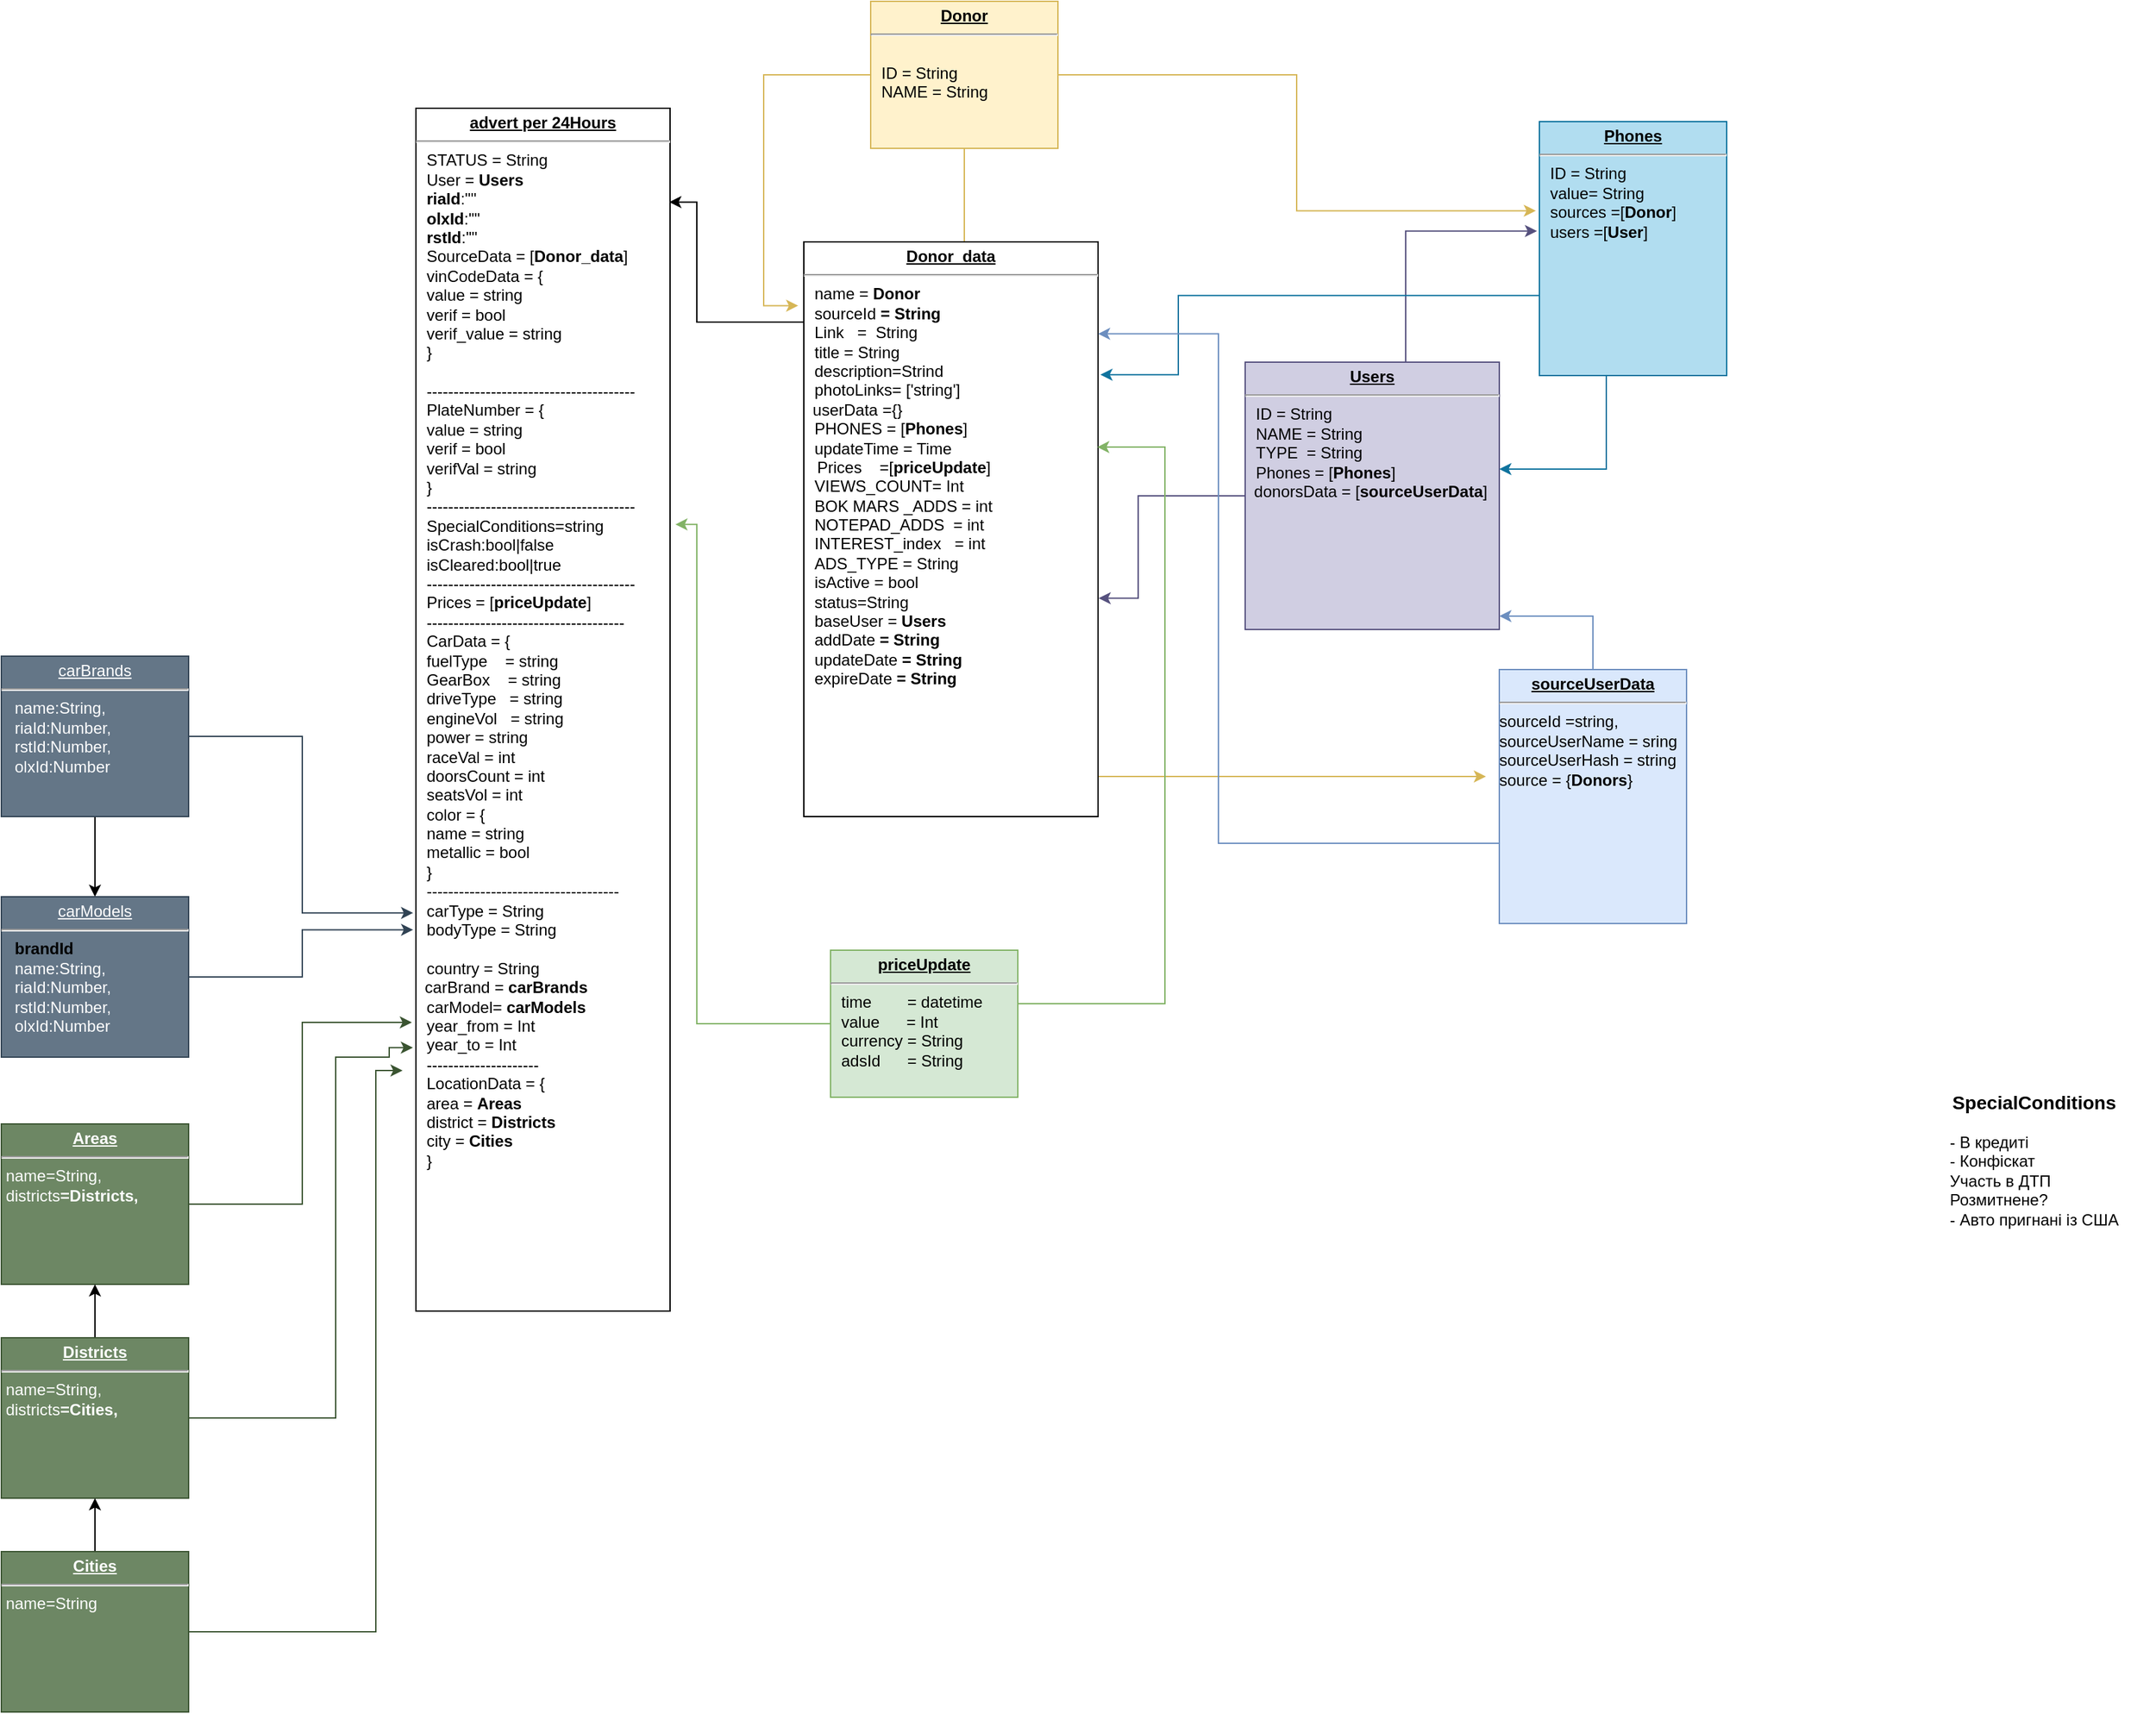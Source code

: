 <mxfile version="18.1.3" type="github">
  <diagram name="Page-1" id="a7904f86-f2b4-8e86-fa97-74104820619b">
    <mxGraphModel dx="2522" dy="1609" grid="1" gridSize="10" guides="1" tooltips="1" connect="1" arrows="1" fold="1" page="1" pageScale="1" pageWidth="1100" pageHeight="850" background="none" math="0" shadow="0">
      <root>
        <mxCell id="0" />
        <mxCell id="1" parent="0" />
        <mxCell id="24794b860abc3c2d-1" value="&lt;p style=&quot;margin: 0px ; margin-top: 4px ; text-align: center ; text-decoration: underline&quot;&gt;&lt;b&gt;advert per 24Hours&lt;/b&gt;&lt;br&gt;&lt;/p&gt;&lt;hr&gt;&lt;p style=&quot;margin: 0px ; margin-left: 8px&quot;&gt;STATUS = String&lt;br&gt;&lt;/p&gt;&lt;p style=&quot;margin: 0px ; margin-left: 8px&quot;&gt;User = &lt;b&gt;Users&lt;/b&gt;&lt;/p&gt;&lt;p style=&quot;margin: 0px ; margin-left: 8px&quot;&gt;&lt;b&gt;riaId&lt;/b&gt;:&quot;&quot;&lt;/p&gt;&lt;p style=&quot;margin: 0px ; margin-left: 8px&quot;&gt;&lt;b&gt;olxId&lt;/b&gt;:&quot;&quot;&lt;/p&gt;&lt;p style=&quot;margin: 0px ; margin-left: 8px&quot;&gt;&lt;b&gt;rstId&lt;/b&gt;:&quot;&quot;&lt;br&gt;&lt;/p&gt;&lt;p style=&quot;margin: 0px ; margin-left: 8px&quot;&gt;SourceData = [&lt;b&gt;Donor_data&lt;/b&gt;]&lt;br&gt;&lt;/p&gt;&lt;p style=&quot;margin: 0px ; margin-left: 8px&quot;&gt;vinCodeData = {&lt;/p&gt;&lt;p style=&quot;margin: 0px ; margin-left: 8px&quot;&gt;&lt;span&gt; &lt;span&gt; &lt;/span&gt;value = string&lt;br&gt;&lt;span&gt; &lt;/span&gt;&lt;span&gt; &lt;/span&gt;verif   = bool&lt;/span&gt;&lt;/p&gt;&lt;p style=&quot;margin: 0px ; margin-left: 8px&quot;&gt;&lt;span&gt;&lt;span&gt; &lt;/span&gt;verif_value = string&lt;br&gt;&lt;/span&gt;&lt;/p&gt;&lt;p style=&quot;margin: 0px ; margin-left: 8px&quot;&gt;&lt;span&gt;&lt;span&gt; &lt;/span&gt;&lt;span&gt; &lt;/span&gt;}&lt;/span&gt;&lt;/p&gt;&lt;p style=&quot;margin: 0px ; margin-left: 8px&quot;&gt;&lt;br&gt;&lt;/p&gt;&lt;p style=&quot;margin: 0px ; margin-left: 8px&quot;&gt;&lt;span&gt;---------------------------------------&lt;br&gt;&lt;/span&gt;&lt;/p&gt;&lt;p style=&quot;margin: 0px ; margin-left: 8px&quot;&gt;PlateNumber = {&lt;/p&gt;&lt;p style=&quot;margin: 0px ; margin-left: 8px&quot;&gt;&lt;span&gt; &lt;/span&gt;value = string&lt;br&gt;&lt;span&gt; &lt;/span&gt;verif = bool&lt;br&gt;&lt;span&gt; &lt;/span&gt;verifVal = string&lt;br&gt;&lt;/p&gt;&lt;p style=&quot;margin: 0px ; margin-left: 8px&quot;&gt;&lt;span&gt; &lt;/span&gt;}&lt;/p&gt;&lt;p style=&quot;margin: 0px ; margin-left: 8px&quot;&gt;---------------------------------------&lt;br&gt;&lt;/p&gt;&lt;p style=&quot;margin: 0px 0px 0px 8px&quot;&gt;SpecialСonditions=string&lt;/p&gt;&lt;p style=&quot;margin: 0px 0px 0px 8px&quot;&gt;isCrash:bool|false&lt;/p&gt;&lt;p style=&quot;margin: 0px 0px 0px 8px&quot;&gt;isCleared:bool|true&lt;br&gt;&lt;/p&gt;&lt;p style=&quot;margin: 0px ; margin-left: 8px&quot;&gt;---------------------------------------&lt;br&gt;&lt;/p&gt;&lt;p style=&quot;margin: 0px ; margin-left: 8px&quot;&gt;Prices = [&lt;b&gt;priceUpdate&lt;/b&gt;]&lt;br&gt;&lt;/p&gt;&lt;p style=&quot;margin: 0px ; margin-left: 8px&quot;&gt;-------------------------------------&lt;/p&gt;&lt;p style=&quot;margin: 0px ; margin-left: 8px&quot;&gt;CarData = {&lt;/p&gt;&lt;p style=&quot;margin: 0px ; margin-left: 8px&quot;&gt;&lt;span&gt; &lt;/span&gt;fuelType&amp;nbsp;&amp;nbsp;&amp;nbsp; = string&lt;/p&gt;&lt;p style=&quot;margin: 0px ; margin-left: 8px&quot;&gt;GearBox&amp;nbsp;&amp;nbsp;&amp;nbsp; = string&lt;/p&gt;&lt;p style=&quot;margin: 0px ; margin-left: 8px&quot;&gt;driveType&amp;nbsp;&amp;nbsp; = string&lt;/p&gt;&lt;p style=&quot;margin: 0px ; margin-left: 8px&quot;&gt;engineVol&amp;nbsp;&amp;nbsp; = string&lt;/p&gt;&lt;p style=&quot;margin: 0px ; margin-left: 8px&quot;&gt;power = string&lt;br&gt;&lt;/p&gt;&lt;p style=&quot;margin: 0px ; margin-left: 8px&quot;&gt;raceVal = int&lt;/p&gt;&lt;p style=&quot;margin: 0px ; margin-left: 8px&quot;&gt;doorsCount = int&lt;/p&gt;&lt;p style=&quot;margin: 0px ; margin-left: 8px&quot;&gt;seatsVol = int&lt;/p&gt;&lt;p style=&quot;margin: 0px ; margin-left: 8px&quot;&gt;color = {&lt;/p&gt;&lt;p style=&quot;margin: 0px ; margin-left: 8px&quot;&gt;name = string&lt;/p&gt;&lt;p style=&quot;margin: 0px ; margin-left: 8px&quot;&gt;metallic = bool&lt;br&gt;&lt;/p&gt;&lt;p style=&quot;margin: 0px ; margin-left: 8px&quot;&gt;}&lt;/p&gt;&lt;p style=&quot;margin: 0px ; margin-left: 8px&quot;&gt;------------------------------------&lt;/p&gt;&lt;p style=&quot;margin: 0px ; margin-left: 8px&quot;&gt;&lt;span style=&quot;background-color: rgb(255 , 255 , 255)&quot;&gt;carType = String&lt;/span&gt;&lt;/p&gt;&lt;p style=&quot;margin: 0px ; margin-left: 8px&quot;&gt;bodyType = String&lt;/p&gt;&lt;p style=&quot;margin: 0px ; margin-left: 8px&quot;&gt;&lt;br&gt;&lt;/p&gt;&lt;p style=&quot;margin: 0px ; margin-left: 8px&quot;&gt;country = String&lt;/p&gt;&amp;nbsp; carBrand = &lt;b&gt;carBrands&lt;/b&gt;&lt;br&gt;&lt;p style=&quot;margin: 0px ; margin-left: 8px&quot;&gt;carModel= &lt;b&gt;carModels&lt;/b&gt;&lt;br&gt;&lt;/p&gt;&lt;p style=&quot;margin: 0px ; margin-left: 8px&quot;&gt;year_from = Int&lt;/p&gt;&lt;p style=&quot;margin: 0px ; margin-left: 8px&quot;&gt;year_to = Int&lt;/p&gt;&lt;p style=&quot;margin: 0px ; margin-left: 8px&quot;&gt;&lt;span&gt; &lt;/span&gt;---------------------&lt;/p&gt;&lt;p style=&quot;margin: 0px ; margin-left: 8px&quot;&gt;LocationData = {&lt;/p&gt;&lt;p style=&quot;margin: 0px ; margin-left: 8px&quot;&gt;area = &lt;b&gt;Areas&lt;/b&gt;&lt;br&gt;&lt;/p&gt;&lt;p style=&quot;margin: 0px ; margin-left: 8px&quot;&gt;district = &lt;b&gt;Districts&lt;/b&gt;&lt;br&gt;&lt;/p&gt;&lt;p style=&quot;margin: 0px ; margin-left: 8px&quot;&gt;city = &lt;b&gt;Cities&lt;/b&gt;&lt;br&gt;&lt;/p&gt;&lt;p style=&quot;margin: 0px ; margin-left: 8px&quot;&gt;}&lt;/p&gt;&lt;p style=&quot;margin: 0px ; margin-left: 8px&quot;&gt;&lt;br&gt;&lt;/p&gt;&lt;p style=&quot;margin: 0px ; margin-left: 8px&quot;&gt;&lt;br&gt;&lt;/p&gt;&lt;p style=&quot;margin: 0px ; margin-left: 8px&quot;&gt;&lt;br&gt;&lt;/p&gt;&lt;p style=&quot;margin: 0px ; margin-left: 8px&quot;&gt;&lt;br&gt;&lt;/p&gt;&lt;p style=&quot;margin: 0px ; margin-left: 8px&quot;&gt;&lt;br&gt;&lt;/p&gt;&lt;p style=&quot;margin: 0px ; margin-left: 8px&quot;&gt;&lt;br&gt;&lt;/p&gt;" style="verticalAlign=top;align=left;overflow=fill;fontSize=12;fontFamily=Helvetica;html=1;rounded=0;shadow=0;comic=0;labelBackgroundColor=none;strokeWidth=1" parent="1" vertex="1">
          <mxGeometry x="-260" y="-360" width="190" height="900" as="geometry" />
        </mxCell>
        <mxCell id="nhno9NxQIb300grrD1jO-25" value="" style="edgeStyle=elbowEdgeStyle;rounded=0;orthogonalLoop=1;jettySize=auto;html=1;fontSize=12;entryX=-0.013;entryY=0.431;entryDx=0;entryDy=0;entryPerimeter=0;fillColor=#d0cee2;strokeColor=#56517e;" parent="1" source="24794b860abc3c2d-17" target="_MbS539FBpBQaepYveTc-13" edge="1">
          <mxGeometry relative="1" as="geometry">
            <mxPoint x="455" y="-290" as="targetPoint" />
            <Array as="points">
              <mxPoint x="480" y="-220" />
            </Array>
          </mxGeometry>
        </mxCell>
        <mxCell id="nhno9NxQIb300grrD1jO-29" value="" style="edgeStyle=elbowEdgeStyle;rounded=0;orthogonalLoop=1;jettySize=auto;html=1;fontSize=12;entryX=1.002;entryY=0.62;entryDx=0;entryDy=0;entryPerimeter=0;fillColor=#d0cee2;strokeColor=#56517e;" parent="1" source="24794b860abc3c2d-17" target="iJOecmcDZauGZsiT4Fyy-1" edge="1">
          <mxGeometry relative="1" as="geometry">
            <Array as="points">
              <mxPoint x="280" y="-70" />
              <mxPoint x="260" y="10" />
              <mxPoint x="270" y="10" />
            </Array>
          </mxGeometry>
        </mxCell>
        <mxCell id="24794b860abc3c2d-17" value="&lt;p style=&quot;margin: 0px ; margin-top: 4px ; text-align: center ; text-decoration: underline&quot;&gt;&lt;b&gt;Users&lt;/b&gt;&lt;br&gt;&lt;/p&gt;&lt;hr&gt;&lt;p style=&quot;margin: 0px ; margin-left: 8px&quot;&gt;ID = String&lt;/p&gt;&lt;p style=&quot;margin: 0px ; margin-left: 8px&quot;&gt;NAME = String&lt;/p&gt;&lt;p style=&quot;margin: 0px ; margin-left: 8px&quot;&gt;TYPE&amp;nbsp; = String&lt;/p&gt;&lt;p style=&quot;margin: 0px ; margin-left: 8px&quot;&gt;Phones = [&lt;b&gt;Phones&lt;/b&gt;]&lt;br&gt;&lt;/p&gt;&amp;nbsp; donorsData = [&lt;b&gt;sourceUserData&lt;/b&gt;]&lt;br&gt;&lt;p style=&quot;margin: 0px ; margin-left: 8px&quot;&gt;&lt;br&gt;&lt;/p&gt;" style="verticalAlign=top;align=left;overflow=fill;fontSize=12;fontFamily=Helvetica;html=1;rounded=0;shadow=0;comic=0;labelBackgroundColor=none;strokeWidth=1;fillColor=#d0cee2;strokeColor=#56517e;" parent="1" vertex="1">
          <mxGeometry x="360" y="-170" width="190" height="200" as="geometry" />
        </mxCell>
        <mxCell id="nhno9NxQIb300grrD1jO-19" value="" style="edgeStyle=elbowEdgeStyle;rounded=0;orthogonalLoop=1;jettySize=auto;html=1;fontSize=12;entryX=-0.019;entryY=0.111;entryDx=0;entryDy=0;entryPerimeter=0;fillColor=#fff2cc;strokeColor=#d6b656;" parent="1" source="24794b860abc3c2d-18" target="iJOecmcDZauGZsiT4Fyy-1" edge="1">
          <mxGeometry relative="1" as="geometry">
            <mxPoint x="20" y="-200" as="targetPoint" />
            <Array as="points">
              <mxPoint y="-290" />
            </Array>
          </mxGeometry>
        </mxCell>
        <mxCell id="nhno9NxQIb300grrD1jO-23" value="" style="edgeStyle=elbowEdgeStyle;rounded=0;orthogonalLoop=1;jettySize=auto;html=1;fontSize=12;entryX=-0.019;entryY=0.351;entryDx=0;entryDy=0;entryPerimeter=0;fillColor=#fff2cc;strokeColor=#d6b656;" parent="1" source="24794b860abc3c2d-18" target="_MbS539FBpBQaepYveTc-13" edge="1">
          <mxGeometry relative="1" as="geometry">
            <mxPoint x="300" y="-385" as="targetPoint" />
          </mxGeometry>
        </mxCell>
        <mxCell id="nhno9NxQIb300grrD1jO-26" value="" style="edgeStyle=elbowEdgeStyle;rounded=0;orthogonalLoop=1;jettySize=auto;html=1;fontSize=12;elbow=vertical;fillColor=#fff2cc;strokeColor=#d6b656;" parent="1" source="24794b860abc3c2d-18" edge="1">
          <mxGeometry relative="1" as="geometry">
            <mxPoint x="540" y="140" as="targetPoint" />
            <Array as="points">
              <mxPoint x="540" y="140" />
            </Array>
          </mxGeometry>
        </mxCell>
        <mxCell id="24794b860abc3c2d-18" value="&lt;p style=&quot;margin: 0px ; margin-top: 4px ; text-align: center ; text-decoration: underline&quot;&gt;&lt;b&gt;Donor&lt;/b&gt;&lt;br&gt;&lt;/p&gt;&lt;hr&gt;&lt;p style=&quot;margin: 0px ; margin-left: 8px&quot;&gt;&lt;br&gt;ID = String&lt;/p&gt;&lt;p style=&quot;margin: 0px ; margin-left: 8px&quot;&gt;NAME = String&lt;br&gt;&lt;/p&gt;" style="verticalAlign=top;align=left;overflow=fill;fontSize=12;fontFamily=Helvetica;html=1;rounded=0;shadow=0;comic=0;labelBackgroundColor=none;strokeWidth=1;fillColor=#fff2cc;strokeColor=#d6b656;" parent="1" vertex="1">
          <mxGeometry x="80" y="-440" width="140" height="110" as="geometry" />
        </mxCell>
        <mxCell id="nhno9NxQIb300grrD1jO-13" value="" style="edgeStyle=elbowEdgeStyle;rounded=0;orthogonalLoop=1;jettySize=auto;html=1;entryX=0.997;entryY=0.078;entryDx=0;entryDy=0;entryPerimeter=0;" parent="1" source="iJOecmcDZauGZsiT4Fyy-1" target="24794b860abc3c2d-1" edge="1">
          <mxGeometry relative="1" as="geometry">
            <mxPoint x="-70" y="-190" as="targetPoint" />
            <Array as="points">
              <mxPoint x="-50" y="-200" />
              <mxPoint x="10" y="-140" />
              <mxPoint x="-40" y="-200" />
              <mxPoint x="-250" y="50" />
            </Array>
          </mxGeometry>
        </mxCell>
        <mxCell id="iJOecmcDZauGZsiT4Fyy-1" value="&lt;p style=&quot;margin: 0px ; margin-top: 4px ; text-align: center ; text-decoration: underline&quot;&gt;&lt;b&gt;Donor_data&lt;/b&gt;&lt;/p&gt;&lt;hr&gt;&lt;p style=&quot;margin: 0px ; margin-left: 8px&quot;&gt;name = &lt;b&gt;Donor&lt;/b&gt;&lt;/p&gt;&lt;p style=&quot;margin: 0px ; margin-left: 8px&quot;&gt;sourceId&lt;b&gt; = String&lt;br&gt;&lt;/b&gt;&lt;/p&gt;&lt;p style=&quot;margin: 0px ; margin-left: 8px&quot;&gt;Link &amp;nbsp; =&amp;nbsp; String&lt;/p&gt;&lt;p style=&quot;margin: 0px ; margin-left: 8px&quot;&gt;title = String&lt;/p&gt;&lt;p style=&quot;margin: 0px ; margin-left: 8px&quot;&gt;description=Strind&lt;/p&gt;&lt;p style=&quot;margin: 0px ; margin-left: 8px&quot;&gt;photoLinks= [&#39;string&#39;]&lt;br&gt;&lt;/p&gt;&amp;nbsp; userData ={}&lt;br&gt;&lt;p style=&quot;margin: 0px ; margin-left: 8px&quot;&gt;PHONES = [&lt;b&gt;Phones&lt;/b&gt;]&lt;br&gt;&lt;/p&gt;&lt;p style=&quot;margin: 0px ; margin-left: 8px&quot;&gt;updateTime = Time&lt;/p&gt;&amp;nbsp;&amp;nbsp; Prices&amp;nbsp;&amp;nbsp;&amp;nbsp; =[&lt;b&gt;priceUpdate&lt;/b&gt;]&lt;p style=&quot;margin: 0px ; margin-left: 8px&quot;&gt;VIEWS_COUNT= Int&lt;/p&gt;&lt;p style=&quot;margin: 0px ; margin-left: 8px&quot;&gt;BOK MARS _ADDS = int&lt;/p&gt;&lt;p style=&quot;margin: 0px ; margin-left: 8px&quot;&gt;NOTEPAD_ADDS&amp;nbsp; = int&lt;/p&gt;&lt;p style=&quot;margin: 0px ; margin-left: 8px&quot;&gt;INTEREST_index&amp;nbsp;&amp;nbsp; = int&lt;br&gt;ADS_TYPE = String&lt;/p&gt;&lt;p style=&quot;margin: 0px ; margin-left: 8px&quot;&gt;isActive = bool&lt;/p&gt;&lt;p style=&quot;margin: 0px ; margin-left: 8px&quot;&gt;status=String&lt;/p&gt;&lt;p style=&quot;margin: 0px ; margin-left: 8px&quot;&gt;baseUser = &lt;b&gt;Users&lt;/b&gt;&lt;/p&gt;&lt;p style=&quot;margin: 0px ; margin-left: 8px&quot;&gt;addDate&lt;b&gt; = String&lt;/b&gt;&lt;br&gt;&lt;/p&gt;&lt;p style=&quot;margin: 0px ; margin-left: 8px&quot;&gt;updateDate&lt;b&gt; = String&lt;/b&gt;&lt;/p&gt;&lt;p style=&quot;margin: 0px ; margin-left: 8px&quot;&gt;expireDate&lt;b&gt; = String&lt;br&gt;&lt;/b&gt;&lt;/p&gt;&lt;p style=&quot;margin: 0px ; margin-left: 8px&quot;&gt;&lt;b&gt;&lt;br&gt;&lt;/b&gt;&lt;/p&gt;&lt;p style=&quot;margin: 0px ; margin-left: 8px&quot;&gt;&lt;/p&gt;&lt;p style=&quot;margin: 0px ; margin-left: 8px&quot;&gt;&lt;br&gt;&lt;/p&gt;" style="verticalAlign=top;align=left;overflow=fill;fontSize=12;fontFamily=Helvetica;html=1;rounded=0;shadow=0;comic=0;labelBackgroundColor=none;strokeWidth=1" parent="1" vertex="1">
          <mxGeometry x="30" y="-260" width="220" height="430" as="geometry" />
        </mxCell>
        <mxCell id="_MbS539FBpBQaepYveTc-11" value="&lt;h3&gt;SpecialСonditions&lt;/h3&gt;&lt;div align=&quot;left&quot;&gt;- В кредиті&lt;br&gt;- Конфіскат&lt;br&gt;Участь в ДТП&lt;br&gt;Розмитнене?&lt;br&gt;- Авто пригнані із США&lt;br&gt;&lt;/div&gt;" style="text;html=1;strokeColor=none;fillColor=none;align=center;verticalAlign=middle;whiteSpace=wrap;rounded=0;" parent="1" vertex="1">
          <mxGeometry x="860" y="336.5" width="180" height="167" as="geometry" />
        </mxCell>
        <mxCell id="nhno9NxQIb300grrD1jO-24" value="" style="edgeStyle=elbowEdgeStyle;rounded=0;orthogonalLoop=1;jettySize=auto;html=1;fontSize=12;entryX=1;entryY=0.4;entryDx=0;entryDy=0;entryPerimeter=0;fillColor=#b1ddf0;strokeColor=#10739e;" parent="1" source="_MbS539FBpBQaepYveTc-13" target="24794b860abc3c2d-17" edge="1">
          <mxGeometry relative="1" as="geometry">
            <mxPoint x="650" y="-80" as="targetPoint" />
            <Array as="points">
              <mxPoint x="630" y="-90" />
            </Array>
          </mxGeometry>
        </mxCell>
        <mxCell id="nhno9NxQIb300grrD1jO-28" value="" style="edgeStyle=elbowEdgeStyle;rounded=0;orthogonalLoop=1;jettySize=auto;html=1;fontSize=12;entryX=1.008;entryY=0.231;entryDx=0;entryDy=0;entryPerimeter=0;exitX=0.013;exitY=0.685;exitDx=0;exitDy=0;exitPerimeter=0;fillColor=#b1ddf0;strokeColor=#10739e;" parent="1" source="_MbS539FBpBQaepYveTc-13" target="iJOecmcDZauGZsiT4Fyy-1" edge="1">
          <mxGeometry relative="1" as="geometry">
            <mxPoint x="270" y="-160" as="targetPoint" />
            <Array as="points">
              <mxPoint x="310" y="-210" />
              <mxPoint x="260" y="-160" />
            </Array>
          </mxGeometry>
        </mxCell>
        <mxCell id="_MbS539FBpBQaepYveTc-13" value="&lt;p style=&quot;margin: 0px ; margin-top: 4px ; text-align: center ; text-decoration: underline&quot;&gt;&lt;b&gt;Phones&lt;/b&gt;&lt;br&gt;&lt;/p&gt;&lt;hr&gt;&lt;p style=&quot;margin: 0px ; margin-left: 8px&quot;&gt;ID = String&lt;/p&gt;&lt;p style=&quot;margin: 0px ; margin-left: 8px&quot;&gt;value= String&lt;/p&gt;&lt;p style=&quot;margin: 0px ; margin-left: 8px&quot;&gt;sources =[&lt;b&gt;Donor&lt;/b&gt;]&lt;/p&gt;&lt;p style=&quot;margin: 0px ; margin-left: 8px&quot;&gt;users =[&lt;b&gt;User&lt;/b&gt;] &lt;br&gt;&lt;/p&gt;&lt;br&gt;&lt;p style=&quot;margin: 0px ; margin-left: 8px&quot;&gt;&lt;br&gt;&lt;/p&gt;&lt;br&gt;&lt;p style=&quot;margin: 0px ; margin-left: 8px&quot;&gt;&lt;br&gt;&lt;/p&gt;" style="verticalAlign=top;align=left;overflow=fill;fontSize=12;fontFamily=Helvetica;html=1;rounded=0;shadow=0;comic=0;labelBackgroundColor=none;strokeWidth=1;fillColor=#b1ddf0;strokeColor=#10739e;" parent="1" vertex="1">
          <mxGeometry x="580" y="-350" width="140" height="190" as="geometry" />
        </mxCell>
        <mxCell id="nhno9NxQIb300grrD1jO-2" value="" style="edgeStyle=orthogonalEdgeStyle;rounded=0;orthogonalLoop=1;jettySize=auto;html=1;fillColor=#dae8fc;strokeColor=#6c8ebf;" parent="1" source="nhno9NxQIb300grrD1jO-1" target="24794b860abc3c2d-17" edge="1">
          <mxGeometry relative="1" as="geometry">
            <Array as="points">
              <mxPoint x="620" y="20" />
              <mxPoint x="470" y="20" />
            </Array>
          </mxGeometry>
        </mxCell>
        <mxCell id="nhno9NxQIb300grrD1jO-11" value="" style="edgeStyle=elbowEdgeStyle;rounded=0;orthogonalLoop=1;jettySize=auto;html=1;entryX=1;entryY=0.16;entryDx=0;entryDy=0;entryPerimeter=0;fillColor=#dae8fc;strokeColor=#6c8ebf;" parent="1" source="nhno9NxQIb300grrD1jO-1" target="iJOecmcDZauGZsiT4Fyy-1" edge="1">
          <mxGeometry relative="1" as="geometry">
            <mxPoint x="470" y="155" as="targetPoint" />
            <Array as="points">
              <mxPoint x="340" y="190" />
              <mxPoint x="310" y="60" />
              <mxPoint x="260" y="-190" />
              <mxPoint x="270" y="-190" />
              <mxPoint x="340" y="120" />
            </Array>
          </mxGeometry>
        </mxCell>
        <mxCell id="nhno9NxQIb300grrD1jO-1" value="&lt;p style=&quot;margin: 0px ; margin-top: 4px ; text-align: center ; text-decoration: underline&quot;&gt;&lt;b&gt;sourceUserData&lt;/b&gt;&lt;br&gt;&lt;/p&gt;&lt;hr&gt;&lt;div&gt;sourceId =string,&lt;/div&gt;&lt;div&gt;sourceUserName = sring&lt;/div&gt;&lt;div&gt;sourceUserHash = string&lt;/div&gt;&lt;div&gt;source = {&lt;b&gt;Donors&lt;/b&gt;}&lt;br&gt;&lt;/div&gt;&lt;br&gt;&lt;p style=&quot;margin: 0px ; margin-left: 8px&quot;&gt;&lt;br&gt;&lt;/p&gt;" style="verticalAlign=top;align=left;overflow=fill;fontSize=12;fontFamily=Helvetica;html=1;rounded=0;shadow=0;comic=0;labelBackgroundColor=none;strokeWidth=1;fillColor=#dae8fc;strokeColor=#6c8ebf;" parent="1" vertex="1">
          <mxGeometry x="550" y="60" width="140" height="190" as="geometry" />
        </mxCell>
        <mxCell id="nhno9NxQIb300grrD1jO-6" value="" style="edgeStyle=elbowEdgeStyle;rounded=0;orthogonalLoop=1;jettySize=auto;html=1;entryX=0.997;entryY=0.357;entryDx=0;entryDy=0;entryPerimeter=0;fillColor=#d5e8d4;strokeColor=#82b366;" parent="1" source="nhno9NxQIb300grrD1jO-4" target="iJOecmcDZauGZsiT4Fyy-1" edge="1">
          <mxGeometry relative="1" as="geometry">
            <mxPoint x="610" y="550" as="targetPoint" />
            <Array as="points">
              <mxPoint x="300" y="310" />
              <mxPoint x="320" />
            </Array>
          </mxGeometry>
        </mxCell>
        <mxCell id="nhno9NxQIb300grrD1jO-20" value="" style="edgeStyle=elbowEdgeStyle;rounded=0;orthogonalLoop=1;jettySize=auto;html=1;fontSize=12;entryX=1.021;entryY=0.346;entryDx=0;entryDy=0;entryPerimeter=0;fillColor=#d5e8d4;strokeColor=#82b366;" parent="1" source="nhno9NxQIb300grrD1jO-4" target="24794b860abc3c2d-1" edge="1">
          <mxGeometry relative="1" as="geometry">
            <mxPoint x="-60" y="-80" as="targetPoint" />
            <Array as="points">
              <mxPoint x="-50" y="-40" />
              <mxPoint x="-30" y="-70" />
            </Array>
          </mxGeometry>
        </mxCell>
        <mxCell id="nhno9NxQIb300grrD1jO-4" value="&lt;p style=&quot;margin: 0px ; margin-top: 4px ; text-align: center ; text-decoration: underline&quot;&gt;&lt;b&gt;priceUpdate&lt;/b&gt;&lt;br&gt;&lt;/p&gt;&lt;hr&gt;&lt;div&gt;&lt;p style=&quot;margin: 0px ; margin-left: 8px&quot;&gt;time&amp;nbsp;&amp;nbsp;&amp;nbsp;&amp;nbsp;&amp;nbsp;&amp;nbsp;&amp;nbsp; = datetime&lt;/p&gt;&lt;p style=&quot;margin: 0px ; margin-left: 8px&quot;&gt;value&amp;nbsp;&amp;nbsp;&amp;nbsp;&amp;nbsp;&amp;nbsp; = Int&lt;/p&gt;&lt;p style=&quot;margin: 0px ; margin-left: 8px&quot;&gt;currency = String&lt;/p&gt;&lt;p style=&quot;margin: 0px ; margin-left: 8px&quot;&gt;adsId&amp;nbsp;&amp;nbsp;&amp;nbsp;&amp;nbsp;&amp;nbsp; = String&lt;br&gt;&lt;/p&gt;&lt;br&gt;&lt;/div&gt;&lt;br&gt;&lt;p style=&quot;margin: 0px ; margin-left: 8px&quot;&gt;&lt;br&gt;&lt;/p&gt;" style="verticalAlign=top;align=left;overflow=fill;fontSize=12;fontFamily=Helvetica;html=1;rounded=0;shadow=0;comic=0;labelBackgroundColor=none;strokeWidth=1;fillColor=#d5e8d4;strokeColor=#82b366;" parent="1" vertex="1">
          <mxGeometry x="50" y="270" width="140" height="110" as="geometry" />
        </mxCell>
        <mxCell id="3VNYHUwf1vP-Uy8ywmdI-2" value="" style="edgeStyle=orthogonalEdgeStyle;rounded=0;orthogonalLoop=1;jettySize=auto;html=1;entryX=-0.011;entryY=0.669;entryDx=0;entryDy=0;entryPerimeter=0;fillColor=#647687;strokeColor=#314354;" parent="1" source="3VNYHUwf1vP-Uy8ywmdI-1" target="24794b860abc3c2d-1" edge="1">
          <mxGeometry relative="1" as="geometry">
            <mxPoint x="-350" y="200" as="targetPoint" />
          </mxGeometry>
        </mxCell>
        <mxCell id="3VNYHUwf1vP-Uy8ywmdI-4" value="" style="edgeStyle=orthogonalEdgeStyle;rounded=0;orthogonalLoop=1;jettySize=auto;html=1;fontColor=#000000;" parent="1" source="3VNYHUwf1vP-Uy8ywmdI-1" target="3VNYHUwf1vP-Uy8ywmdI-3" edge="1">
          <mxGeometry relative="1" as="geometry" />
        </mxCell>
        <mxCell id="3VNYHUwf1vP-Uy8ywmdI-1" value="&lt;p style=&quot;margin: 0px ; margin-top: 4px ; text-align: center ; text-decoration: underline&quot;&gt;carBrands&lt;br&gt;&lt;/p&gt;&lt;hr&gt;&lt;div&gt;&amp;nbsp;&amp;nbsp; name:String,&lt;/div&gt;&lt;div&gt;&amp;nbsp;&amp;nbsp; riaId:Number,&lt;/div&gt;&lt;div&gt;&amp;nbsp;&amp;nbsp; rstId:Number,&lt;/div&gt;&lt;div&gt;&amp;nbsp;&amp;nbsp; olxId:Number&lt;br&gt;&lt;/div&gt;&lt;div&gt;&lt;br&gt;&lt;/div&gt;&lt;br&gt;&lt;p style=&quot;margin: 0px ; margin-left: 8px&quot;&gt;&lt;br&gt;&lt;/p&gt;" style="verticalAlign=top;align=left;overflow=fill;fontSize=12;fontFamily=Helvetica;html=1;rounded=0;shadow=0;comic=0;labelBackgroundColor=none;strokeWidth=1;fillColor=#647687;fontColor=#ffffff;strokeColor=#314354;" parent="1" vertex="1">
          <mxGeometry x="-570" y="50" width="140" height="120" as="geometry" />
        </mxCell>
        <mxCell id="3VNYHUwf1vP-Uy8ywmdI-5" value="" style="edgeStyle=orthogonalEdgeStyle;rounded=0;orthogonalLoop=1;jettySize=auto;html=1;fontColor=#000000;entryX=-0.011;entryY=0.683;entryDx=0;entryDy=0;entryPerimeter=0;fillColor=#647687;strokeColor=#314354;" parent="1" source="3VNYHUwf1vP-Uy8ywmdI-3" target="24794b860abc3c2d-1" edge="1">
          <mxGeometry relative="1" as="geometry">
            <mxPoint x="-350" y="340" as="targetPoint" />
          </mxGeometry>
        </mxCell>
        <mxCell id="3VNYHUwf1vP-Uy8ywmdI-3" value="&lt;p style=&quot;margin: 0px ; margin-top: 4px ; text-align: center ; text-decoration: underline&quot;&gt;carModels&lt;br&gt;&lt;/p&gt;&lt;hr&gt;&lt;div&gt;&amp;nbsp;&amp;nbsp; &lt;font color=&quot;#000000&quot;&gt;&lt;b&gt;brandId&lt;/b&gt;&lt;/font&gt;&lt;br&gt;&lt;/div&gt;&lt;div&gt;&amp;nbsp;&amp;nbsp; name:String,&lt;/div&gt;&lt;div&gt;&amp;nbsp;&amp;nbsp; riaId:Number,&lt;/div&gt;&lt;div&gt;&amp;nbsp;&amp;nbsp; rstId:Number,&lt;/div&gt;&lt;div&gt;&amp;nbsp;&amp;nbsp; olxId:Number&lt;br&gt;&lt;/div&gt;&lt;div&gt;&lt;br&gt;&lt;/div&gt;&lt;br&gt;&lt;p style=&quot;margin: 0px ; margin-left: 8px&quot;&gt;&lt;br&gt;&lt;/p&gt;" style="verticalAlign=top;align=left;overflow=fill;fontSize=12;fontFamily=Helvetica;html=1;rounded=0;shadow=0;comic=0;labelBackgroundColor=none;strokeWidth=1;fillColor=#647687;fontColor=#ffffff;strokeColor=#314354;" parent="1" vertex="1">
          <mxGeometry x="-570" y="230" width="140" height="120" as="geometry" />
        </mxCell>
        <mxCell id="3VNYHUwf1vP-Uy8ywmdI-13" value="" style="edgeStyle=orthogonalEdgeStyle;rounded=0;orthogonalLoop=1;jettySize=auto;html=1;fontColor=#000000;entryX=-0.016;entryY=0.76;entryDx=0;entryDy=0;entryPerimeter=0;fillColor=#6d8764;strokeColor=#3A5431;" parent="1" source="3VNYHUwf1vP-Uy8ywmdI-6" target="24794b860abc3c2d-1" edge="1">
          <mxGeometry relative="1" as="geometry">
            <mxPoint x="-350" y="460" as="targetPoint" />
          </mxGeometry>
        </mxCell>
        <mxCell id="3VNYHUwf1vP-Uy8ywmdI-6" value="&lt;p style=&quot;margin: 0px ; margin-top: 4px ; text-align: center ; text-decoration: underline&quot;&gt;&lt;b&gt;Areas&lt;/b&gt;&lt;br&gt;&lt;/p&gt;&lt;hr&gt;&lt;div&gt;&amp;nbsp;name=String,&lt;/div&gt;&lt;div&gt;&amp;nbsp;districts&lt;b&gt;=Districts,&lt;/b&gt;&lt;/div&gt;&lt;div&gt;&lt;b&gt;&amp;nbsp;&lt;/b&gt;&lt;br&gt;&lt;/div&gt;&lt;div&gt;&lt;br&gt;&lt;/div&gt;&lt;br&gt;&lt;p style=&quot;margin: 0px ; margin-left: 8px&quot;&gt;&lt;br&gt;&lt;/p&gt;" style="verticalAlign=top;align=left;overflow=fill;fontSize=12;fontFamily=Helvetica;html=1;rounded=0;shadow=0;comic=0;labelBackgroundColor=none;strokeWidth=1;fillColor=#6d8764;fontColor=#ffffff;strokeColor=#3A5431;" parent="1" vertex="1">
          <mxGeometry x="-570" y="400" width="140" height="120" as="geometry" />
        </mxCell>
        <mxCell id="3VNYHUwf1vP-Uy8ywmdI-12" value="" style="edgeStyle=orthogonalEdgeStyle;rounded=0;orthogonalLoop=1;jettySize=auto;html=1;fontColor=#000000;" parent="1" source="3VNYHUwf1vP-Uy8ywmdI-8" target="3VNYHUwf1vP-Uy8ywmdI-6" edge="1">
          <mxGeometry relative="1" as="geometry" />
        </mxCell>
        <mxCell id="3VNYHUwf1vP-Uy8ywmdI-14" value="" style="edgeStyle=orthogonalEdgeStyle;rounded=0;orthogonalLoop=1;jettySize=auto;html=1;fontColor=#000000;entryX=-0.012;entryY=0.781;entryDx=0;entryDy=0;entryPerimeter=0;fillColor=#6d8764;strokeColor=#3A5431;" parent="1" source="3VNYHUwf1vP-Uy8ywmdI-8" target="24794b860abc3c2d-1" edge="1">
          <mxGeometry relative="1" as="geometry">
            <mxPoint x="-280" y="530" as="targetPoint" />
            <Array as="points">
              <mxPoint x="-320" y="620" />
              <mxPoint x="-320" y="350" />
              <mxPoint x="-280" y="350" />
              <mxPoint x="-280" y="343" />
            </Array>
          </mxGeometry>
        </mxCell>
        <mxCell id="3VNYHUwf1vP-Uy8ywmdI-8" value="&lt;p style=&quot;margin: 0px ; margin-top: 4px ; text-align: center ; text-decoration: underline&quot;&gt;&lt;b&gt;Districts&lt;/b&gt;&lt;br&gt;&lt;/p&gt;&lt;hr&gt;&lt;div&gt;&amp;nbsp;name=String,&lt;/div&gt;&lt;div&gt;&amp;nbsp;districts&lt;b&gt;=Cities,&lt;/b&gt;&lt;/div&gt;&lt;div&gt;&lt;b&gt;&amp;nbsp;&lt;/b&gt;&lt;br&gt;&lt;/div&gt;&lt;div&gt;&lt;br&gt;&lt;/div&gt;&lt;br&gt;&lt;p style=&quot;margin: 0px ; margin-left: 8px&quot;&gt;&lt;br&gt;&lt;/p&gt;" style="verticalAlign=top;align=left;overflow=fill;fontSize=12;fontFamily=Helvetica;html=1;rounded=0;shadow=0;comic=0;labelBackgroundColor=none;strokeWidth=1;fillColor=#6d8764;fontColor=#ffffff;strokeColor=#3A5431;" parent="1" vertex="1">
          <mxGeometry x="-570" y="560" width="140" height="120" as="geometry" />
        </mxCell>
        <mxCell id="3VNYHUwf1vP-Uy8ywmdI-11" value="" style="edgeStyle=orthogonalEdgeStyle;rounded=0;orthogonalLoop=1;jettySize=auto;html=1;fontColor=#000000;" parent="1" source="3VNYHUwf1vP-Uy8ywmdI-9" edge="1">
          <mxGeometry relative="1" as="geometry">
            <mxPoint x="-500" y="680" as="targetPoint" />
          </mxGeometry>
        </mxCell>
        <mxCell id="3VNYHUwf1vP-Uy8ywmdI-15" value="" style="edgeStyle=orthogonalEdgeStyle;rounded=0;orthogonalLoop=1;jettySize=auto;html=1;fontColor=#000000;fillColor=#6d8764;strokeColor=#3A5431;" parent="1" source="3VNYHUwf1vP-Uy8ywmdI-9" edge="1">
          <mxGeometry relative="1" as="geometry">
            <mxPoint x="-270" y="360" as="targetPoint" />
            <Array as="points">
              <mxPoint x="-290" y="780" />
              <mxPoint x="-290" y="360" />
            </Array>
          </mxGeometry>
        </mxCell>
        <mxCell id="3VNYHUwf1vP-Uy8ywmdI-9" value="&lt;p style=&quot;margin: 0px ; margin-top: 4px ; text-align: center ; text-decoration: underline&quot;&gt;&lt;b&gt;Cities&lt;/b&gt;&lt;br&gt;&lt;/p&gt;&lt;hr&gt;&lt;div&gt;&amp;nbsp;name=String&lt;/div&gt;&lt;div&gt;&lt;b&gt;&amp;nbsp;&lt;/b&gt;&lt;br&gt;&lt;/div&gt;&lt;div&gt;&lt;br&gt;&lt;/div&gt;&lt;br&gt;&lt;p style=&quot;margin: 0px ; margin-left: 8px&quot;&gt;&lt;br&gt;&lt;/p&gt;" style="verticalAlign=top;align=left;overflow=fill;fontSize=12;fontFamily=Helvetica;html=1;rounded=0;shadow=0;comic=0;labelBackgroundColor=none;strokeWidth=1;fillColor=#6d8764;fontColor=#ffffff;strokeColor=#3A5431;" parent="1" vertex="1">
          <mxGeometry x="-570" y="720" width="140" height="120" as="geometry" />
        </mxCell>
      </root>
    </mxGraphModel>
  </diagram>
</mxfile>
